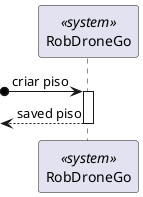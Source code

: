 @startuml



participant RobDroneGo <<system>>



?o-> RobDroneGo : criar piso
activate RobDroneGo


?<-- RobDroneGo  : saved piso
deactivate RobDroneGo


@enduml
